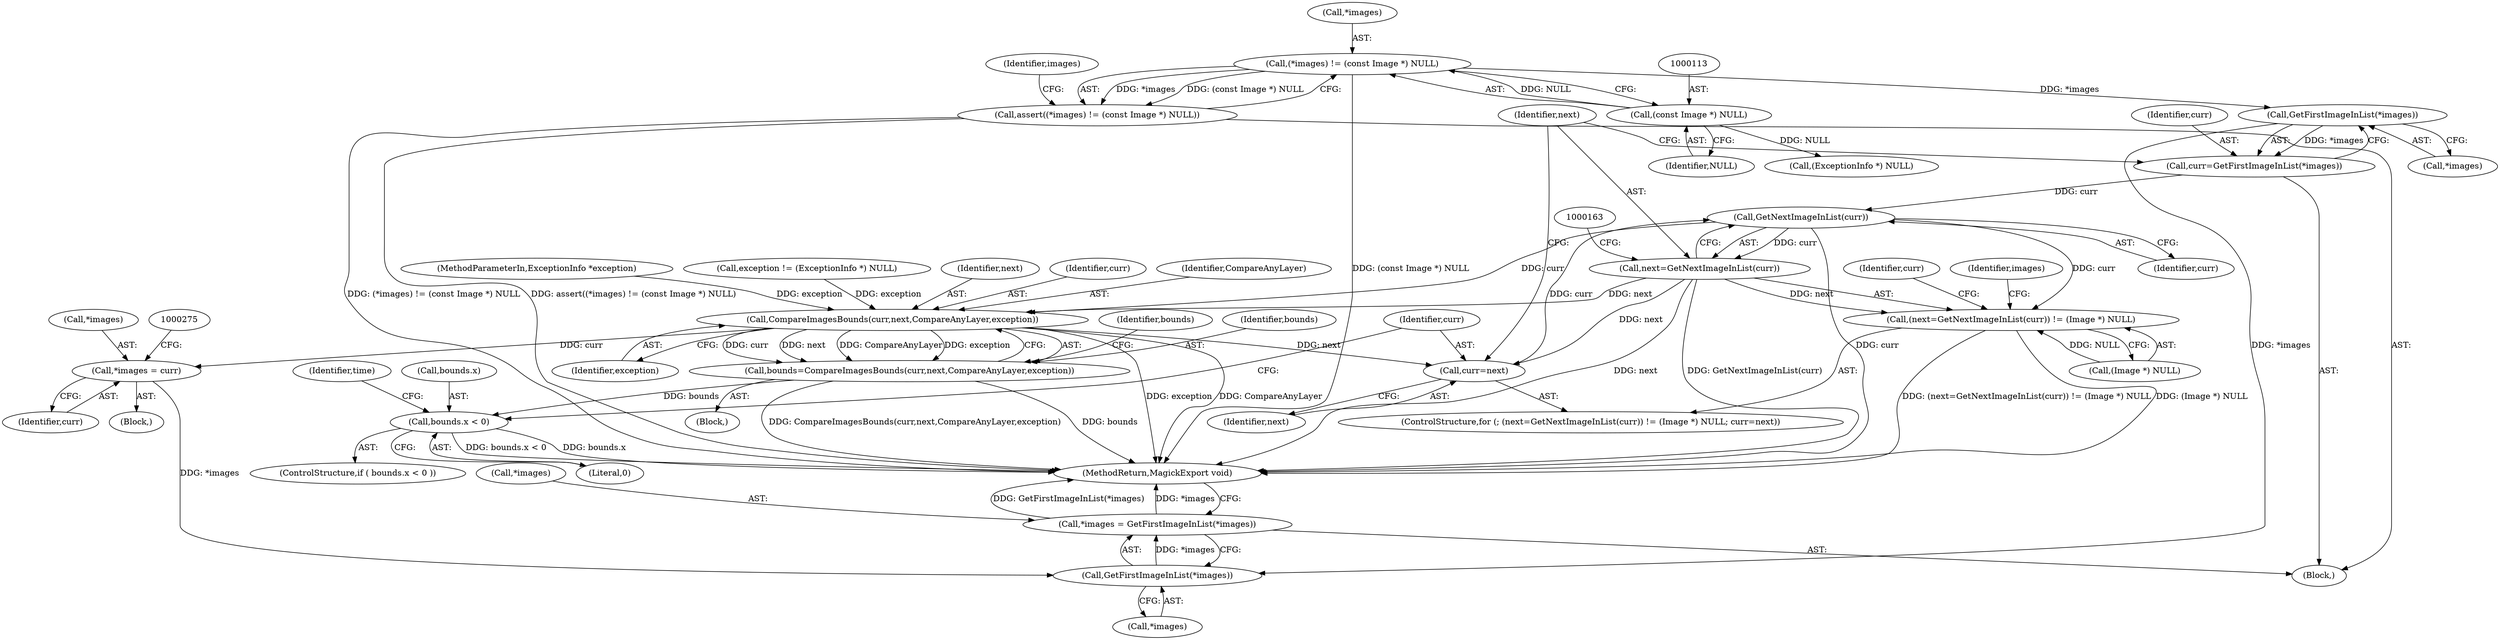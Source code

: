 digraph "1_ImageMagick6_1ddcf2e4f28029a888cadef2e757509ef5047ad8@pointer" {
"1000109" [label="(Call,(*images) != (const Image *) NULL)"];
"1000112" [label="(Call,(const Image *) NULL)"];
"1000108" [label="(Call,assert((*images) != (const Image *) NULL))"];
"1000153" [label="(Call,GetFirstImageInList(*images))"];
"1000151" [label="(Call,curr=GetFirstImageInList(*images))"];
"1000160" [label="(Call,GetNextImageInList(curr))"];
"1000157" [label="(Call,(next=GetNextImageInList(curr)) != (Image *) NULL)"];
"1000158" [label="(Call,next=GetNextImageInList(curr))"];
"1000165" [label="(Call,curr=next)"];
"1000212" [label="(Call,CompareImagesBounds(curr,next,CompareAnyLayer,exception))"];
"1000210" [label="(Call,bounds=CompareImagesBounds(curr,next,CompareAnyLayer,exception))"];
"1000218" [label="(Call,bounds.x < 0)"];
"1000270" [label="(Call,*images = curr)"];
"1000281" [label="(Call,GetFirstImageInList(*images))"];
"1000278" [label="(Call,*images = GetFirstImageInList(*images))"];
"1000270" [label="(Call,*images = curr)"];
"1000219" [label="(Call,bounds.x)"];
"1000142" [label="(Call,(ExceptionInfo *) NULL)"];
"1000165" [label="(Call,curr=next)"];
"1000140" [label="(Call,exception != (ExceptionInfo *) NULL)"];
"1000119" [label="(Identifier,images)"];
"1000278" [label="(Call,*images = GetFirstImageInList(*images))"];
"1000212" [label="(Call,CompareImagesBounds(curr,next,CompareAnyLayer,exception))"];
"1000161" [label="(Identifier,curr)"];
"1000222" [label="(Literal,0)"];
"1000282" [label="(Call,*images)"];
"1000284" [label="(MethodReturn,MagickExport void)"];
"1000168" [label="(Block,)"];
"1000271" [label="(Call,*images)"];
"1000162" [label="(Call,(Image *) NULL)"];
"1000218" [label="(Call,bounds.x < 0)"];
"1000226" [label="(Identifier,time)"];
"1000273" [label="(Identifier,curr)"];
"1000152" [label="(Identifier,curr)"];
"1000114" [label="(Identifier,NULL)"];
"1000166" [label="(Identifier,curr)"];
"1000159" [label="(Identifier,next)"];
"1000167" [label="(Identifier,next)"];
"1000281" [label="(Call,GetFirstImageInList(*images))"];
"1000214" [label="(Identifier,next)"];
"1000108" [label="(Call,assert((*images) != (const Image *) NULL))"];
"1000220" [label="(Identifier,bounds)"];
"1000109" [label="(Call,(*images) != (const Image *) NULL)"];
"1000157" [label="(Call,(next=GetNextImageInList(curr)) != (Image *) NULL)"];
"1000223" [label="(Block,)"];
"1000158" [label="(Call,next=GetNextImageInList(curr))"];
"1000112" [label="(Call,(const Image *) NULL)"];
"1000211" [label="(Identifier,bounds)"];
"1000153" [label="(Call,GetFirstImageInList(*images))"];
"1000213" [label="(Identifier,curr)"];
"1000173" [label="(Identifier,curr)"];
"1000156" [label="(ControlStructure,for (; (next=GetNextImageInList(curr)) != (Image *) NULL; curr=next))"];
"1000215" [label="(Identifier,CompareAnyLayer)"];
"1000151" [label="(Call,curr=GetFirstImageInList(*images))"];
"1000110" [label="(Call,*images)"];
"1000280" [label="(Identifier,images)"];
"1000216" [label="(Identifier,exception)"];
"1000279" [label="(Call,*images)"];
"1000104" [label="(Block,)"];
"1000154" [label="(Call,*images)"];
"1000160" [label="(Call,GetNextImageInList(curr))"];
"1000103" [label="(MethodParameterIn,ExceptionInfo *exception)"];
"1000210" [label="(Call,bounds=CompareImagesBounds(curr,next,CompareAnyLayer,exception))"];
"1000217" [label="(ControlStructure,if ( bounds.x < 0 ))"];
"1000109" -> "1000108"  [label="AST: "];
"1000109" -> "1000112"  [label="CFG: "];
"1000110" -> "1000109"  [label="AST: "];
"1000112" -> "1000109"  [label="AST: "];
"1000108" -> "1000109"  [label="CFG: "];
"1000109" -> "1000284"  [label="DDG: (const Image *) NULL"];
"1000109" -> "1000108"  [label="DDG: *images"];
"1000109" -> "1000108"  [label="DDG: (const Image *) NULL"];
"1000112" -> "1000109"  [label="DDG: NULL"];
"1000109" -> "1000153"  [label="DDG: *images"];
"1000112" -> "1000114"  [label="CFG: "];
"1000113" -> "1000112"  [label="AST: "];
"1000114" -> "1000112"  [label="AST: "];
"1000112" -> "1000142"  [label="DDG: NULL"];
"1000108" -> "1000104"  [label="AST: "];
"1000119" -> "1000108"  [label="CFG: "];
"1000108" -> "1000284"  [label="DDG: assert((*images) != (const Image *) NULL)"];
"1000108" -> "1000284"  [label="DDG: (*images) != (const Image *) NULL"];
"1000153" -> "1000151"  [label="AST: "];
"1000153" -> "1000154"  [label="CFG: "];
"1000154" -> "1000153"  [label="AST: "];
"1000151" -> "1000153"  [label="CFG: "];
"1000153" -> "1000151"  [label="DDG: *images"];
"1000153" -> "1000281"  [label="DDG: *images"];
"1000151" -> "1000104"  [label="AST: "];
"1000152" -> "1000151"  [label="AST: "];
"1000159" -> "1000151"  [label="CFG: "];
"1000151" -> "1000160"  [label="DDG: curr"];
"1000160" -> "1000158"  [label="AST: "];
"1000160" -> "1000161"  [label="CFG: "];
"1000161" -> "1000160"  [label="AST: "];
"1000158" -> "1000160"  [label="CFG: "];
"1000160" -> "1000284"  [label="DDG: curr"];
"1000160" -> "1000157"  [label="DDG: curr"];
"1000160" -> "1000158"  [label="DDG: curr"];
"1000165" -> "1000160"  [label="DDG: curr"];
"1000160" -> "1000212"  [label="DDG: curr"];
"1000157" -> "1000156"  [label="AST: "];
"1000157" -> "1000162"  [label="CFG: "];
"1000158" -> "1000157"  [label="AST: "];
"1000162" -> "1000157"  [label="AST: "];
"1000173" -> "1000157"  [label="CFG: "];
"1000280" -> "1000157"  [label="CFG: "];
"1000157" -> "1000284"  [label="DDG: (next=GetNextImageInList(curr)) != (Image *) NULL"];
"1000157" -> "1000284"  [label="DDG: (Image *) NULL"];
"1000158" -> "1000157"  [label="DDG: next"];
"1000162" -> "1000157"  [label="DDG: NULL"];
"1000159" -> "1000158"  [label="AST: "];
"1000163" -> "1000158"  [label="CFG: "];
"1000158" -> "1000284"  [label="DDG: next"];
"1000158" -> "1000284"  [label="DDG: GetNextImageInList(curr)"];
"1000158" -> "1000165"  [label="DDG: next"];
"1000158" -> "1000212"  [label="DDG: next"];
"1000165" -> "1000156"  [label="AST: "];
"1000165" -> "1000167"  [label="CFG: "];
"1000166" -> "1000165"  [label="AST: "];
"1000167" -> "1000165"  [label="AST: "];
"1000159" -> "1000165"  [label="CFG: "];
"1000212" -> "1000165"  [label="DDG: next"];
"1000212" -> "1000210"  [label="AST: "];
"1000212" -> "1000216"  [label="CFG: "];
"1000213" -> "1000212"  [label="AST: "];
"1000214" -> "1000212"  [label="AST: "];
"1000215" -> "1000212"  [label="AST: "];
"1000216" -> "1000212"  [label="AST: "];
"1000210" -> "1000212"  [label="CFG: "];
"1000212" -> "1000284"  [label="DDG: exception"];
"1000212" -> "1000284"  [label="DDG: CompareAnyLayer"];
"1000212" -> "1000210"  [label="DDG: curr"];
"1000212" -> "1000210"  [label="DDG: next"];
"1000212" -> "1000210"  [label="DDG: CompareAnyLayer"];
"1000212" -> "1000210"  [label="DDG: exception"];
"1000140" -> "1000212"  [label="DDG: exception"];
"1000103" -> "1000212"  [label="DDG: exception"];
"1000212" -> "1000270"  [label="DDG: curr"];
"1000210" -> "1000168"  [label="AST: "];
"1000211" -> "1000210"  [label="AST: "];
"1000220" -> "1000210"  [label="CFG: "];
"1000210" -> "1000284"  [label="DDG: CompareImagesBounds(curr,next,CompareAnyLayer,exception)"];
"1000210" -> "1000284"  [label="DDG: bounds"];
"1000210" -> "1000218"  [label="DDG: bounds"];
"1000218" -> "1000217"  [label="AST: "];
"1000218" -> "1000222"  [label="CFG: "];
"1000219" -> "1000218"  [label="AST: "];
"1000222" -> "1000218"  [label="AST: "];
"1000226" -> "1000218"  [label="CFG: "];
"1000166" -> "1000218"  [label="CFG: "];
"1000218" -> "1000284"  [label="DDG: bounds.x"];
"1000218" -> "1000284"  [label="DDG: bounds.x < 0"];
"1000270" -> "1000223"  [label="AST: "];
"1000270" -> "1000273"  [label="CFG: "];
"1000271" -> "1000270"  [label="AST: "];
"1000273" -> "1000270"  [label="AST: "];
"1000275" -> "1000270"  [label="CFG: "];
"1000270" -> "1000281"  [label="DDG: *images"];
"1000281" -> "1000278"  [label="AST: "];
"1000281" -> "1000282"  [label="CFG: "];
"1000282" -> "1000281"  [label="AST: "];
"1000278" -> "1000281"  [label="CFG: "];
"1000281" -> "1000278"  [label="DDG: *images"];
"1000278" -> "1000104"  [label="AST: "];
"1000279" -> "1000278"  [label="AST: "];
"1000284" -> "1000278"  [label="CFG: "];
"1000278" -> "1000284"  [label="DDG: GetFirstImageInList(*images)"];
"1000278" -> "1000284"  [label="DDG: *images"];
}
